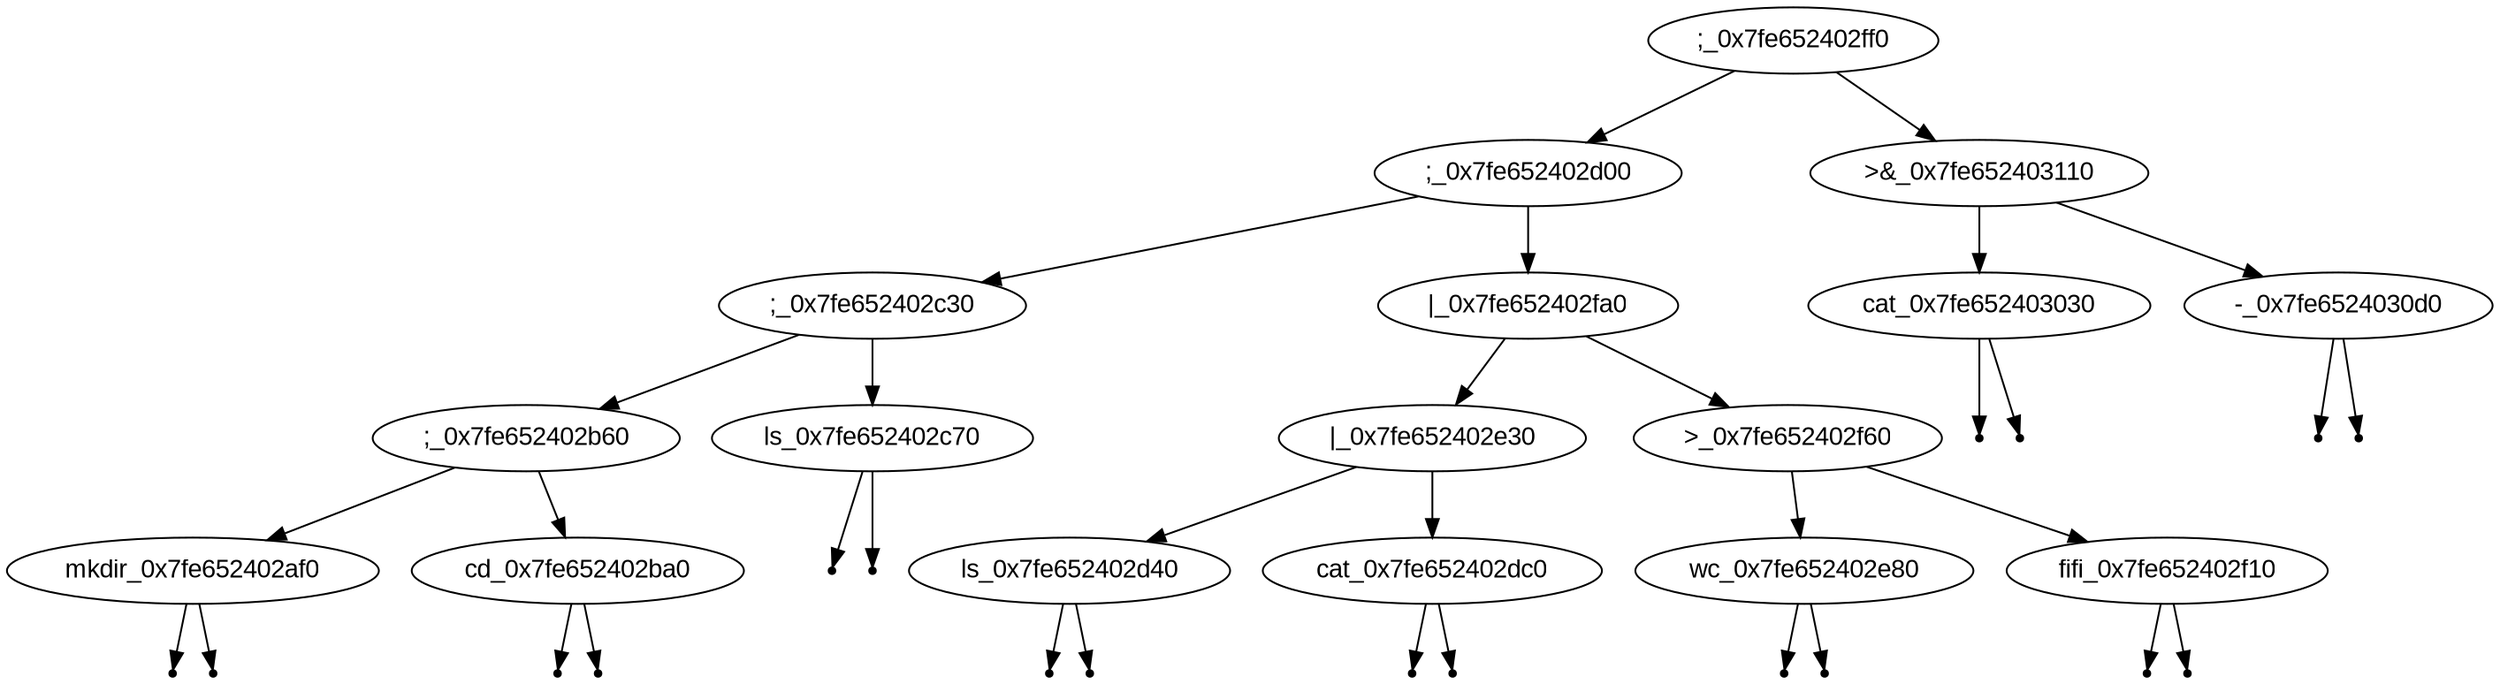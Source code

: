 digraph BST {
    node [fontname="Arial"];
    ";_0x7fe652402ff0" -> ";_0x7fe652402d00";
    ";_0x7fe652402d00" -> ";_0x7fe652402c30";
    ";_0x7fe652402c30" -> ";_0x7fe652402b60";
    ";_0x7fe652402b60" -> "mkdir_0x7fe652402af0";
    null0 [shape=point];
    "mkdir_0x7fe652402af0" -> null0;
    null1 [shape=point];
    "mkdir_0x7fe652402af0" -> null1;
    ";_0x7fe652402b60" -> "cd_0x7fe652402ba0";
    null2 [shape=point];
    "cd_0x7fe652402ba0" -> null2;
    null3 [shape=point];
    "cd_0x7fe652402ba0" -> null3;
    ";_0x7fe652402c30" -> "ls_0x7fe652402c70";
    null4 [shape=point];
    "ls_0x7fe652402c70" -> null4;
    null5 [shape=point];
    "ls_0x7fe652402c70" -> null5;
    ";_0x7fe652402d00" -> "|_0x7fe652402fa0";
    "|_0x7fe652402fa0" -> "|_0x7fe652402e30";
    "|_0x7fe652402e30" -> "ls_0x7fe652402d40";
    null6 [shape=point];
    "ls_0x7fe652402d40" -> null6;
    null7 [shape=point];
    "ls_0x7fe652402d40" -> null7;
    "|_0x7fe652402e30" -> "cat_0x7fe652402dc0";
    null8 [shape=point];
    "cat_0x7fe652402dc0" -> null8;
    null9 [shape=point];
    "cat_0x7fe652402dc0" -> null9;
    "|_0x7fe652402fa0" -> ">_0x7fe652402f60";
    ">_0x7fe652402f60" -> "wc_0x7fe652402e80";
    null10 [shape=point];
    "wc_0x7fe652402e80" -> null10;
    null11 [shape=point];
    "wc_0x7fe652402e80" -> null11;
    ">_0x7fe652402f60" -> "fifi_0x7fe652402f10";
    null12 [shape=point];
    "fifi_0x7fe652402f10" -> null12;
    null13 [shape=point];
    "fifi_0x7fe652402f10" -> null13;
    ";_0x7fe652402ff0" -> ">&_0x7fe652403110";
    ">&_0x7fe652403110" -> "cat_0x7fe652403030";
    null14 [shape=point];
    "cat_0x7fe652403030" -> null14;
    null15 [shape=point];
    "cat_0x7fe652403030" -> null15;
    ">&_0x7fe652403110" -> "-_0x7fe6524030d0";
    null16 [shape=point];
    "-_0x7fe6524030d0" -> null16;
    null17 [shape=point];
    "-_0x7fe6524030d0" -> null17;
}
